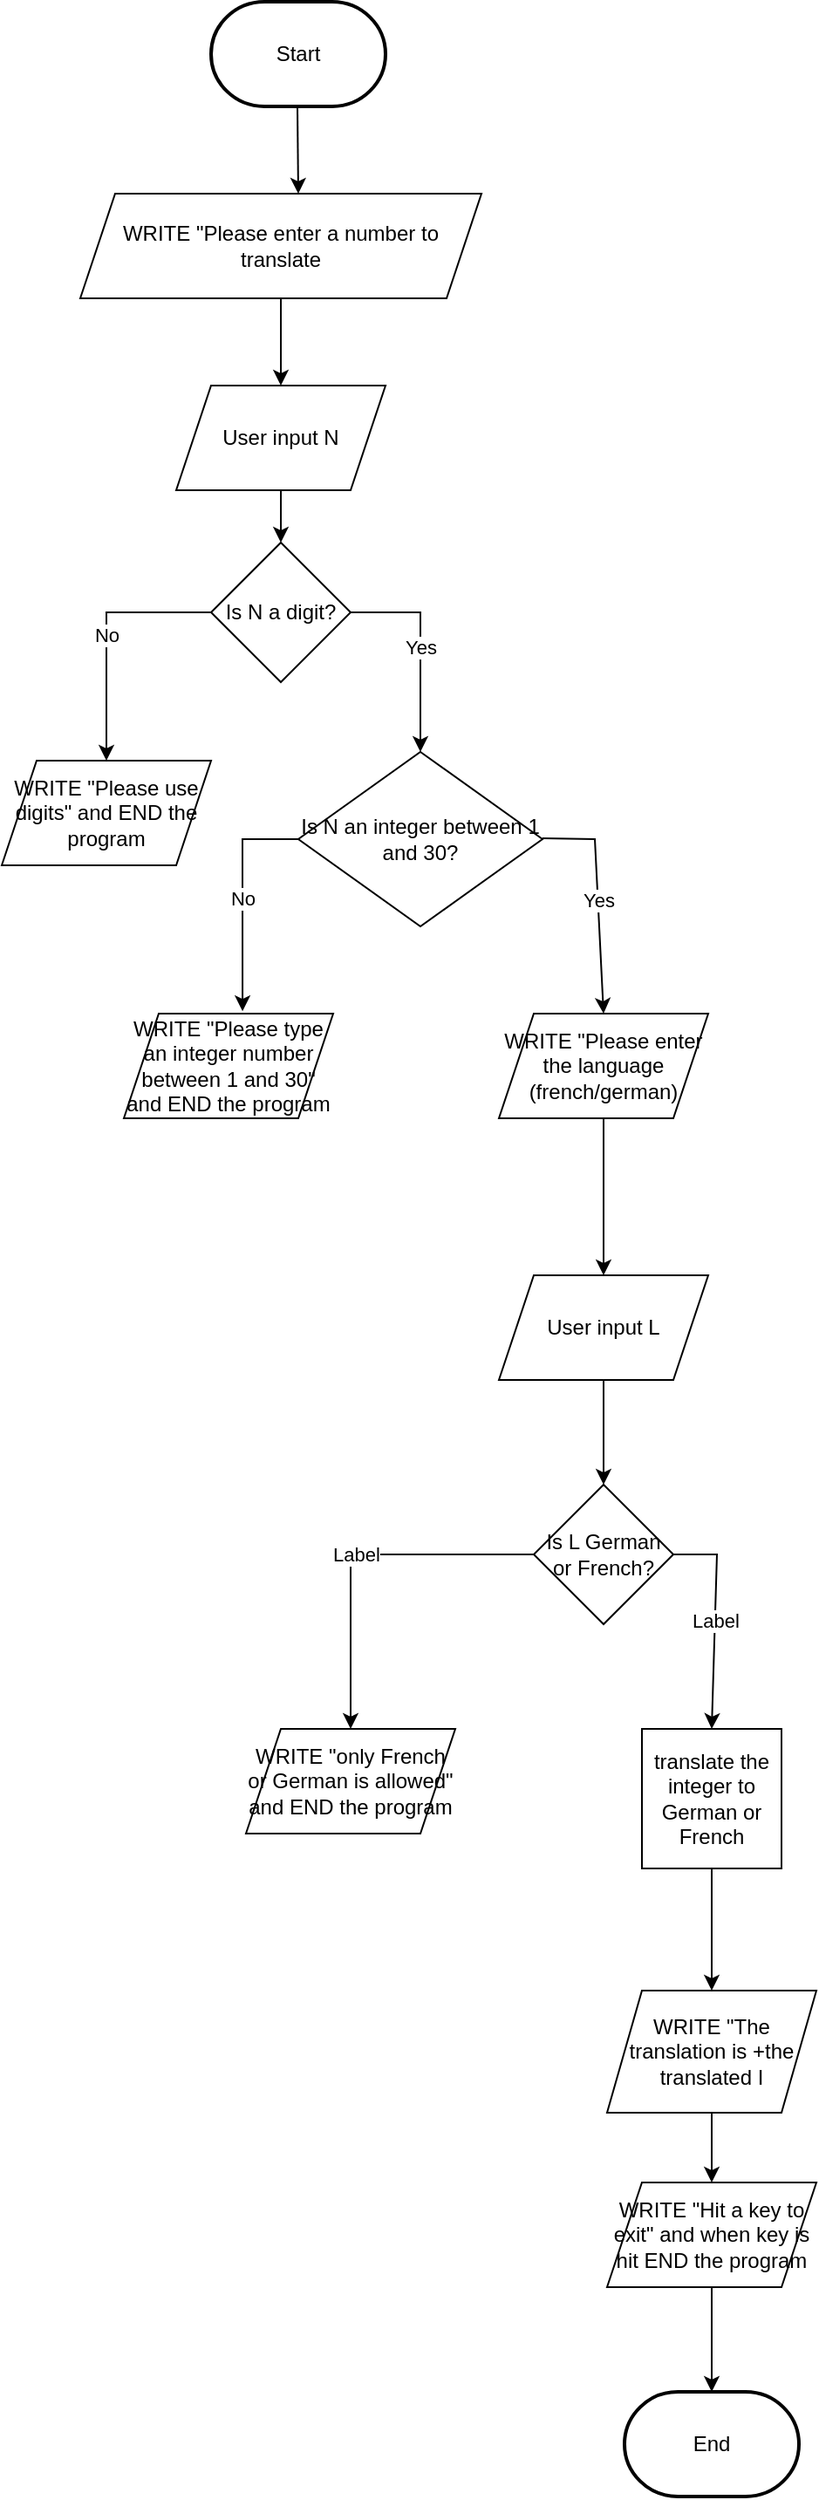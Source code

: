 <mxfile version="17.4.0" type="github">
  <diagram id="C5RBs43oDa-KdzZeNtuy" name="Page-1">
    <mxGraphModel dx="1038" dy="547" grid="1" gridSize="10" guides="1" tooltips="1" connect="1" arrows="1" fold="1" page="1" pageScale="1" pageWidth="827" pageHeight="1169" math="0" shadow="0">
      <root>
        <mxCell id="WIyWlLk6GJQsqaUBKTNV-0" />
        <mxCell id="WIyWlLk6GJQsqaUBKTNV-1" parent="WIyWlLk6GJQsqaUBKTNV-0" />
        <mxCell id="RvwR0fZso2CuBzvNc8VW-1" value="Start" style="strokeWidth=2;html=1;shape=mxgraph.flowchart.terminator;whiteSpace=wrap;" parent="WIyWlLk6GJQsqaUBKTNV-1" vertex="1">
          <mxGeometry x="500" y="90" width="100" height="60" as="geometry" />
        </mxCell>
        <mxCell id="RvwR0fZso2CuBzvNc8VW-2" value="" style="endArrow=classic;html=1;rounded=0;" parent="WIyWlLk6GJQsqaUBKTNV-1" edge="1">
          <mxGeometry width="50" height="50" relative="1" as="geometry">
            <mxPoint x="549.5" y="150" as="sourcePoint" />
            <mxPoint x="550" y="200" as="targetPoint" />
          </mxGeometry>
        </mxCell>
        <mxCell id="RvwR0fZso2CuBzvNc8VW-3" value="WRITE &quot;Please enter a number to translate" style="shape=parallelogram;perimeter=parallelogramPerimeter;whiteSpace=wrap;html=1;fixedSize=1;" parent="WIyWlLk6GJQsqaUBKTNV-1" vertex="1">
          <mxGeometry x="425" y="200" width="230" height="60" as="geometry" />
        </mxCell>
        <mxCell id="RvwR0fZso2CuBzvNc8VW-4" value="User input N" style="shape=parallelogram;perimeter=parallelogramPerimeter;whiteSpace=wrap;html=1;fixedSize=1;" parent="WIyWlLk6GJQsqaUBKTNV-1" vertex="1">
          <mxGeometry x="480" y="310" width="120" height="60" as="geometry" />
        </mxCell>
        <mxCell id="RvwR0fZso2CuBzvNc8VW-7" value="Is N a digit?" style="rhombus;whiteSpace=wrap;html=1;" parent="WIyWlLk6GJQsqaUBKTNV-1" vertex="1">
          <mxGeometry x="500" y="400" width="80" height="80" as="geometry" />
        </mxCell>
        <mxCell id="RvwR0fZso2CuBzvNc8VW-8" value="WRITE &quot;Please use digits&quot; and END the program" style="shape=parallelogram;perimeter=parallelogramPerimeter;whiteSpace=wrap;html=1;fixedSize=1;" parent="WIyWlLk6GJQsqaUBKTNV-1" vertex="1">
          <mxGeometry x="380" y="525" width="120" height="60" as="geometry" />
        </mxCell>
        <mxCell id="RvwR0fZso2CuBzvNc8VW-10" value="Is N an integer between 1 and 30?" style="rhombus;whiteSpace=wrap;html=1;" parent="WIyWlLk6GJQsqaUBKTNV-1" vertex="1">
          <mxGeometry x="550" y="520" width="140" height="100" as="geometry" />
        </mxCell>
        <mxCell id="RvwR0fZso2CuBzvNc8VW-11" value="WRITE &quot;Please type an integer number between 1 and 30&quot; and END the program" style="shape=parallelogram;perimeter=parallelogramPerimeter;whiteSpace=wrap;html=1;fixedSize=1;" parent="WIyWlLk6GJQsqaUBKTNV-1" vertex="1">
          <mxGeometry x="450" y="670" width="120" height="60" as="geometry" />
        </mxCell>
        <mxCell id="Ll0ruS6dw6VqlIJOuoJv-13" style="edgeStyle=orthogonalEdgeStyle;rounded=0;orthogonalLoop=1;jettySize=auto;html=1;exitX=0.5;exitY=1;exitDx=0;exitDy=0;entryX=0.5;entryY=0;entryDx=0;entryDy=0;" edge="1" parent="WIyWlLk6GJQsqaUBKTNV-1" source="RvwR0fZso2CuBzvNc8VW-12" target="RvwR0fZso2CuBzvNc8VW-13">
          <mxGeometry relative="1" as="geometry">
            <mxPoint x="540" y="960" as="targetPoint" />
          </mxGeometry>
        </mxCell>
        <mxCell id="RvwR0fZso2CuBzvNc8VW-12" value="WRITE &quot;Please enter the language (french/german)" style="shape=parallelogram;perimeter=parallelogramPerimeter;whiteSpace=wrap;html=1;fixedSize=1;" parent="WIyWlLk6GJQsqaUBKTNV-1" vertex="1">
          <mxGeometry x="665" y="670" width="120" height="60" as="geometry" />
        </mxCell>
        <mxCell id="Ll0ruS6dw6VqlIJOuoJv-14" style="edgeStyle=orthogonalEdgeStyle;rounded=0;orthogonalLoop=1;jettySize=auto;html=1;entryX=0.5;entryY=0;entryDx=0;entryDy=0;" edge="1" parent="WIyWlLk6GJQsqaUBKTNV-1" source="RvwR0fZso2CuBzvNc8VW-13" target="RvwR0fZso2CuBzvNc8VW-14">
          <mxGeometry relative="1" as="geometry" />
        </mxCell>
        <mxCell id="RvwR0fZso2CuBzvNc8VW-13" value="User input L" style="shape=parallelogram;perimeter=parallelogramPerimeter;whiteSpace=wrap;html=1;fixedSize=1;" parent="WIyWlLk6GJQsqaUBKTNV-1" vertex="1">
          <mxGeometry x="665" y="820" width="120" height="60" as="geometry" />
        </mxCell>
        <mxCell id="RvwR0fZso2CuBzvNc8VW-14" value="Is L German or French?" style="rhombus;whiteSpace=wrap;html=1;" parent="WIyWlLk6GJQsqaUBKTNV-1" vertex="1">
          <mxGeometry x="685" y="940" width="80" height="80" as="geometry" />
        </mxCell>
        <mxCell id="RvwR0fZso2CuBzvNc8VW-15" value="WRITE &quot;only French or German is allowed&quot; and END the program" style="shape=parallelogram;perimeter=parallelogramPerimeter;whiteSpace=wrap;html=1;fixedSize=1;" parent="WIyWlLk6GJQsqaUBKTNV-1" vertex="1">
          <mxGeometry x="520" y="1080" width="120" height="60" as="geometry" />
        </mxCell>
        <mxCell id="Ll0ruS6dw6VqlIJOuoJv-19" style="edgeStyle=orthogonalEdgeStyle;rounded=0;orthogonalLoop=1;jettySize=auto;html=1;exitX=0.5;exitY=1;exitDx=0;exitDy=0;" edge="1" parent="WIyWlLk6GJQsqaUBKTNV-1" source="RvwR0fZso2CuBzvNc8VW-16" target="RvwR0fZso2CuBzvNc8VW-17">
          <mxGeometry relative="1" as="geometry" />
        </mxCell>
        <mxCell id="RvwR0fZso2CuBzvNc8VW-16" value="translate the integer to German or French" style="whiteSpace=wrap;html=1;aspect=fixed;" parent="WIyWlLk6GJQsqaUBKTNV-1" vertex="1">
          <mxGeometry x="747" y="1080" width="80" height="80" as="geometry" />
        </mxCell>
        <mxCell id="Ll0ruS6dw6VqlIJOuoJv-20" style="edgeStyle=orthogonalEdgeStyle;rounded=0;orthogonalLoop=1;jettySize=auto;html=1;" edge="1" parent="WIyWlLk6GJQsqaUBKTNV-1" source="RvwR0fZso2CuBzvNc8VW-17" target="RvwR0fZso2CuBzvNc8VW-18">
          <mxGeometry relative="1" as="geometry" />
        </mxCell>
        <mxCell id="RvwR0fZso2CuBzvNc8VW-17" value="WRITE &quot;The translation is +the translated I" style="shape=parallelogram;perimeter=parallelogramPerimeter;whiteSpace=wrap;html=1;fixedSize=1;" parent="WIyWlLk6GJQsqaUBKTNV-1" vertex="1">
          <mxGeometry x="727" y="1230" width="120" height="70" as="geometry" />
        </mxCell>
        <mxCell id="Ll0ruS6dw6VqlIJOuoJv-22" style="edgeStyle=orthogonalEdgeStyle;rounded=0;orthogonalLoop=1;jettySize=auto;html=1;exitX=0.5;exitY=1;exitDx=0;exitDy=0;entryX=0.5;entryY=0;entryDx=0;entryDy=0;entryPerimeter=0;" edge="1" parent="WIyWlLk6GJQsqaUBKTNV-1" source="RvwR0fZso2CuBzvNc8VW-18" target="Ll0ruS6dw6VqlIJOuoJv-21">
          <mxGeometry relative="1" as="geometry" />
        </mxCell>
        <mxCell id="RvwR0fZso2CuBzvNc8VW-18" value="WRITE &quot;Hit a key to exit&quot; and when key is hit END the program" style="shape=parallelogram;perimeter=parallelogramPerimeter;whiteSpace=wrap;html=1;fixedSize=1;" parent="WIyWlLk6GJQsqaUBKTNV-1" vertex="1">
          <mxGeometry x="727" y="1340" width="120" height="60" as="geometry" />
        </mxCell>
        <mxCell id="Ll0ruS6dw6VqlIJOuoJv-1" value="" style="endArrow=classic;html=1;rounded=0;exitX=0.5;exitY=1;exitDx=0;exitDy=0;" edge="1" parent="WIyWlLk6GJQsqaUBKTNV-1" source="RvwR0fZso2CuBzvNc8VW-3" target="RvwR0fZso2CuBzvNc8VW-4">
          <mxGeometry width="50" height="50" relative="1" as="geometry">
            <mxPoint x="390" y="330" as="sourcePoint" />
            <mxPoint x="390" y="390" as="targetPoint" />
          </mxGeometry>
        </mxCell>
        <mxCell id="Ll0ruS6dw6VqlIJOuoJv-2" value="" style="endArrow=classic;html=1;rounded=0;exitX=0.5;exitY=1;exitDx=0;exitDy=0;" edge="1" parent="WIyWlLk6GJQsqaUBKTNV-1" source="RvwR0fZso2CuBzvNc8VW-4" target="RvwR0fZso2CuBzvNc8VW-7">
          <mxGeometry width="50" height="50" relative="1" as="geometry">
            <mxPoint x="390" y="500" as="sourcePoint" />
            <mxPoint x="440" y="450" as="targetPoint" />
          </mxGeometry>
        </mxCell>
        <mxCell id="Ll0ruS6dw6VqlIJOuoJv-3" value="" style="endArrow=classic;html=1;rounded=0;entryX=0.5;entryY=0;entryDx=0;entryDy=0;exitX=0;exitY=0.5;exitDx=0;exitDy=0;" edge="1" parent="WIyWlLk6GJQsqaUBKTNV-1" source="RvwR0fZso2CuBzvNc8VW-7" target="RvwR0fZso2CuBzvNc8VW-8">
          <mxGeometry relative="1" as="geometry">
            <mxPoint x="360" y="470" as="sourcePoint" />
            <mxPoint x="460" y="470" as="targetPoint" />
            <Array as="points">
              <mxPoint x="440" y="440" />
            </Array>
          </mxGeometry>
        </mxCell>
        <mxCell id="Ll0ruS6dw6VqlIJOuoJv-4" value="No" style="edgeLabel;resizable=0;html=1;align=center;verticalAlign=middle;" connectable="0" vertex="1" parent="Ll0ruS6dw6VqlIJOuoJv-3">
          <mxGeometry relative="1" as="geometry" />
        </mxCell>
        <mxCell id="Ll0ruS6dw6VqlIJOuoJv-5" value="" style="endArrow=classic;html=1;rounded=0;entryX=0.5;entryY=0;entryDx=0;entryDy=0;exitX=1;exitY=0.5;exitDx=0;exitDy=0;" edge="1" parent="WIyWlLk6GJQsqaUBKTNV-1" source="RvwR0fZso2CuBzvNc8VW-7" target="RvwR0fZso2CuBzvNc8VW-10">
          <mxGeometry relative="1" as="geometry">
            <mxPoint x="360" y="570" as="sourcePoint" />
            <mxPoint x="460" y="570" as="targetPoint" />
            <Array as="points">
              <mxPoint x="620" y="440" />
            </Array>
          </mxGeometry>
        </mxCell>
        <mxCell id="Ll0ruS6dw6VqlIJOuoJv-6" value="Yes" style="edgeLabel;resizable=0;html=1;align=center;verticalAlign=middle;" connectable="0" vertex="1" parent="Ll0ruS6dw6VqlIJOuoJv-5">
          <mxGeometry relative="1" as="geometry" />
        </mxCell>
        <mxCell id="Ll0ruS6dw6VqlIJOuoJv-8" value="" style="endArrow=classic;html=1;rounded=0;entryX=0.567;entryY=-0.023;entryDx=0;entryDy=0;entryPerimeter=0;exitX=0;exitY=0.5;exitDx=0;exitDy=0;" edge="1" parent="WIyWlLk6GJQsqaUBKTNV-1" source="RvwR0fZso2CuBzvNc8VW-10" target="RvwR0fZso2CuBzvNc8VW-11">
          <mxGeometry relative="1" as="geometry">
            <mxPoint x="360" y="650" as="sourcePoint" />
            <mxPoint x="460" y="650" as="targetPoint" />
            <Array as="points">
              <mxPoint x="518" y="570" />
            </Array>
          </mxGeometry>
        </mxCell>
        <mxCell id="Ll0ruS6dw6VqlIJOuoJv-9" value="No" style="edgeLabel;resizable=0;html=1;align=center;verticalAlign=middle;" connectable="0" vertex="1" parent="Ll0ruS6dw6VqlIJOuoJv-8">
          <mxGeometry relative="1" as="geometry" />
        </mxCell>
        <mxCell id="Ll0ruS6dw6VqlIJOuoJv-10" value="" style="endArrow=classic;html=1;rounded=0;entryX=0.5;entryY=0;entryDx=0;entryDy=0;" edge="1" parent="WIyWlLk6GJQsqaUBKTNV-1" target="RvwR0fZso2CuBzvNc8VW-12">
          <mxGeometry relative="1" as="geometry">
            <mxPoint x="690" y="569.5" as="sourcePoint" />
            <mxPoint x="790" y="569.5" as="targetPoint" />
            <Array as="points">
              <mxPoint x="720" y="570" />
            </Array>
          </mxGeometry>
        </mxCell>
        <mxCell id="Ll0ruS6dw6VqlIJOuoJv-11" value="Yes" style="edgeLabel;resizable=0;html=1;align=center;verticalAlign=middle;" connectable="0" vertex="1" parent="Ll0ruS6dw6VqlIJOuoJv-10">
          <mxGeometry relative="1" as="geometry" />
        </mxCell>
        <mxCell id="Ll0ruS6dw6VqlIJOuoJv-15" value="" style="endArrow=classic;html=1;rounded=0;entryX=0.5;entryY=0;entryDx=0;entryDy=0;exitX=0;exitY=0.5;exitDx=0;exitDy=0;" edge="1" parent="WIyWlLk6GJQsqaUBKTNV-1" source="RvwR0fZso2CuBzvNc8VW-14" target="RvwR0fZso2CuBzvNc8VW-15">
          <mxGeometry relative="1" as="geometry">
            <mxPoint x="680" y="980" as="sourcePoint" />
            <mxPoint x="460" y="1150" as="targetPoint" />
            <Array as="points">
              <mxPoint x="580" y="980" />
            </Array>
          </mxGeometry>
        </mxCell>
        <mxCell id="Ll0ruS6dw6VqlIJOuoJv-16" value="Label" style="edgeLabel;resizable=0;html=1;align=center;verticalAlign=middle;" connectable="0" vertex="1" parent="Ll0ruS6dw6VqlIJOuoJv-15">
          <mxGeometry relative="1" as="geometry" />
        </mxCell>
        <mxCell id="Ll0ruS6dw6VqlIJOuoJv-17" value="" style="endArrow=classic;html=1;rounded=0;entryX=0.5;entryY=0;entryDx=0;entryDy=0;exitX=1;exitY=0.5;exitDx=0;exitDy=0;" edge="1" parent="WIyWlLk6GJQsqaUBKTNV-1" source="RvwR0fZso2CuBzvNc8VW-14" target="RvwR0fZso2CuBzvNc8VW-16">
          <mxGeometry relative="1" as="geometry">
            <mxPoint x="770" y="1040" as="sourcePoint" />
            <mxPoint x="460" y="1150" as="targetPoint" />
            <Array as="points">
              <mxPoint x="790" y="980" />
            </Array>
          </mxGeometry>
        </mxCell>
        <mxCell id="Ll0ruS6dw6VqlIJOuoJv-18" value="Label" style="edgeLabel;resizable=0;html=1;align=center;verticalAlign=middle;" connectable="0" vertex="1" parent="Ll0ruS6dw6VqlIJOuoJv-17">
          <mxGeometry relative="1" as="geometry" />
        </mxCell>
        <mxCell id="Ll0ruS6dw6VqlIJOuoJv-21" value="End" style="strokeWidth=2;html=1;shape=mxgraph.flowchart.terminator;whiteSpace=wrap;" vertex="1" parent="WIyWlLk6GJQsqaUBKTNV-1">
          <mxGeometry x="737" y="1460" width="100" height="60" as="geometry" />
        </mxCell>
      </root>
    </mxGraphModel>
  </diagram>
</mxfile>
